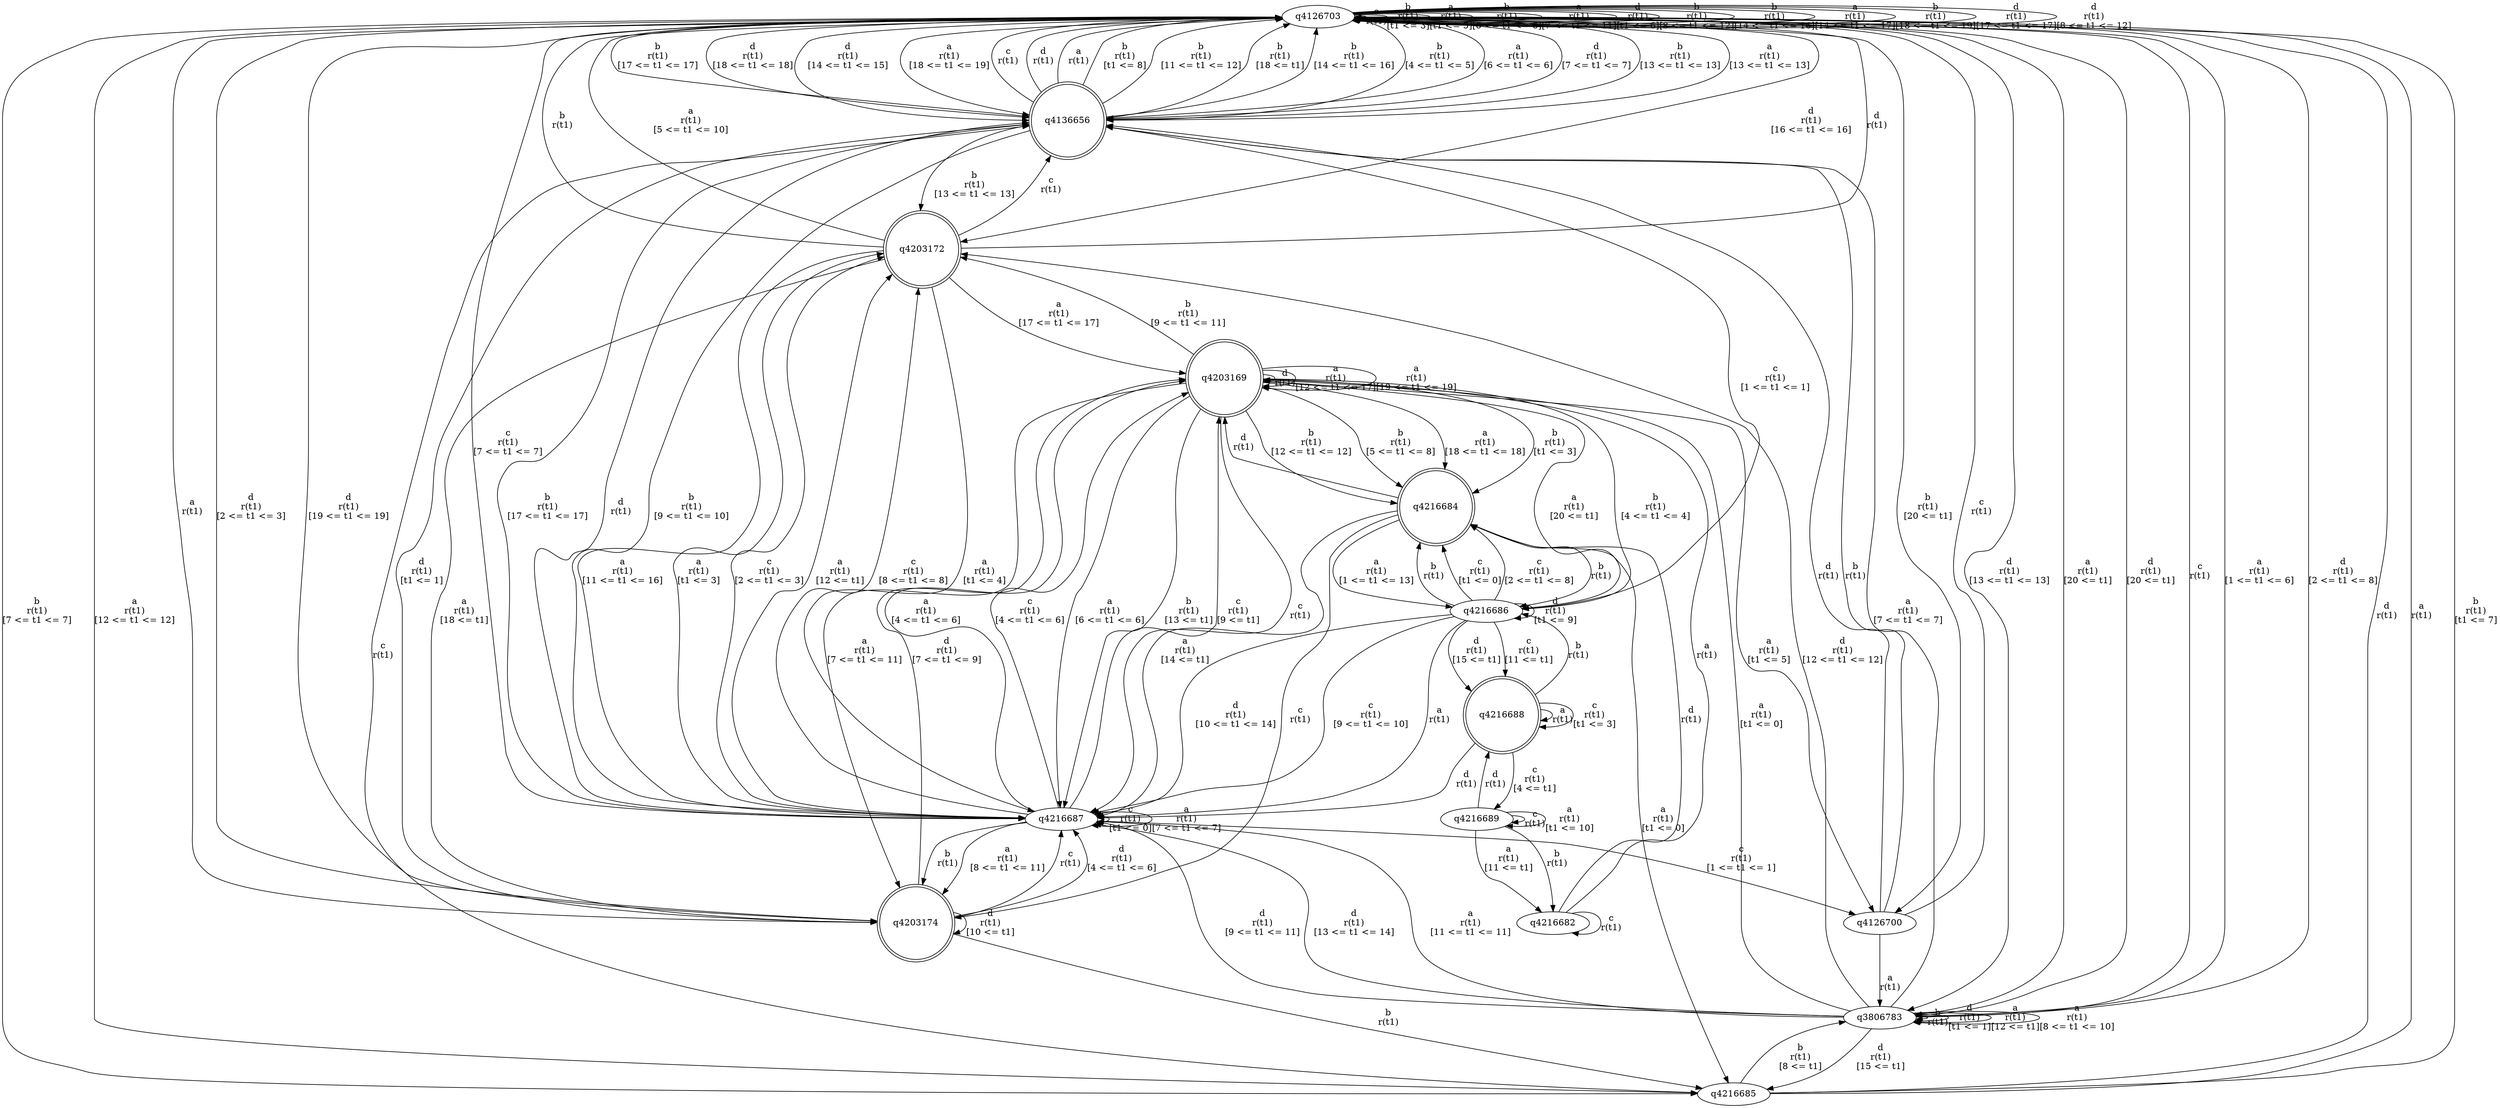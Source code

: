 digraph "tests_1/test106/solution101/solution_verwer" {
	q4126703[label=q4126703]
	q4136656[label=q4136656 shape=doublecircle]
	q4216687[label=q4216687]
	q4203174[label=q4203174 shape=doublecircle]
	q4216685[label=q4216685]
	q3806783[label=q3806783]
	q4203169[label=q4203169 shape=doublecircle]
	q4126700[label=q4126700]
	q4203172[label=q4203172 shape=doublecircle]
	q4216684[label=q4216684 shape=doublecircle]
	q4216686[label=q4216686]
	q4216688[label=q4216688 shape=doublecircle]
	q4216689[label=q4216689]
	q4216682[label=q4216682]
	q4126703 -> q4126703[label="c\nr(t1)\n"]
	q4126703 -> q4126703[label="b\nr(t1)\n[t1 <= 3]"]
	q4126703 -> q4136656[label="b\nr(t1)\n[4 <= t1 <= 5]"]
	q4136656 -> q4126703[label="c\nr(t1)\n"]
	q4136656 -> q4126703[label="d\nr(t1)\n"]
	q4136656 -> q4126703[label="a\nr(t1)\n"]
	q4136656 -> q4126703[label="b\nr(t1)\n[t1 <= 8]"]
	q4136656 -> q4216687[label="b\nr(t1)\n[9 <= t1 <= 10]"]
	q4216687 -> q4136656[label="d\nr(t1)\n"]
	q4216687 -> q4203174[label="b\nr(t1)\n"]
	q4203174 -> q4216685[label="b\nr(t1)\n"]
	q4216685 -> q4126703[label="d\nr(t1)\n"]
	q4216685 -> q4136656[label="c\nr(t1)\n"]
	q4216685 -> q4126703[label="a\nr(t1)\n"]
	q4216685 -> q3806783[label="b\nr(t1)\n[8 <= t1]"]
	q3806783 -> q4126703[label="c\nr(t1)\n"]
	q3806783 -> q3806783[label="b\nr(t1)\n"]
	q3806783 -> q3806783[label="d\nr(t1)\n[t1 <= 1]"]
	q3806783 -> q4203169[label="a\nr(t1)\n[t1 <= 0]"]
	q4203169 -> q4216687[label="c\nr(t1)\n"]
	q4203169 -> q4203169[label="d\nr(t1)\n"]
	q4203169 -> q4126700[label="a\nr(t1)\n[t1 <= 5]"]
	q4126700 -> q4126703[label="c\nr(t1)\n"]
	q4126700 -> q4136656[label="b\nr(t1)\n"]
	q4126700 -> q4136656[label="d\nr(t1)\n"]
	q4126700 -> q3806783[label="a\nr(t1)\n"]
	q4203169 -> q4216687[label="a\nr(t1)\n[6 <= t1 <= 6]"]
	q4203169 -> q4216687[label="b\nr(t1)\n[13 <= t1]"]
	q4203169 -> q4203174[label="a\nr(t1)\n[7 <= t1 <= 11]"]
	q4203169 -> q4203169[label="a\nr(t1)\n[12 <= t1 <= 17]"]
	q4203169 -> q4203172[label="b\nr(t1)\n[9 <= t1 <= 11]"]
	q4203172 -> q4126703[label="d\nr(t1)\n"]
	q4203172 -> q4126703[label="b\nr(t1)\n"]
	q4203172 -> q4136656[label="c\nr(t1)\n"]
	q4203172 -> q4216687[label="a\nr(t1)\n[t1 <= 4]"]
	q4203172 -> q4126703[label="a\nr(t1)\n[5 <= t1 <= 10]"]
	q4203172 -> q4203169[label="a\nr(t1)\n[17 <= t1 <= 17]"]
	q4203172 -> q4203174[label="a\nr(t1)\n[18 <= t1]"]
	q4203172 -> q4216687[label="a\nr(t1)\n[11 <= t1 <= 16]"]
	q4203169 -> q4216684[label="b\nr(t1)\n[12 <= t1 <= 12]"]
	q4216684 -> q4203174[label="c\nr(t1)\n"]
	q4216684 -> q4203169[label="d\nr(t1)\n"]
	q4216684 -> q4216686[label="b\nr(t1)\n"]
	q4216686 -> q4216684[label="b\nr(t1)\n"]
	q4216686 -> q4216687[label="a\nr(t1)\n"]
	q4216686 -> q4216684[label="c\nr(t1)\n[t1 <= 0]"]
	q4216686 -> q4216686[label="d\nr(t1)\n[t1 <= 9]"]
	q4216686 -> q4136656[label="c\nr(t1)\n[1 <= t1 <= 1]"]
	q4216686 -> q4216684[label="c\nr(t1)\n[2 <= t1 <= 8]"]
	q4216686 -> q4216687[label="d\nr(t1)\n[10 <= t1 <= 14]"]
	q4216686 -> q4216687[label="c\nr(t1)\n[9 <= t1 <= 10]"]
	q4216686 -> q4216688[label="d\nr(t1)\n[15 <= t1]"]
	q4216688 -> q4216688[label="a\nr(t1)\n"]
	q4216688 -> q4216686[label="b\nr(t1)\n"]
	q4216688 -> q4216687[label="d\nr(t1)\n"]
	q4216688 -> q4216688[label="c\nr(t1)\n[t1 <= 3]"]
	q4216688 -> q4216689[label="c\nr(t1)\n[4 <= t1]"]
	q4216689 -> q4216688[label="d\nr(t1)\n"]
	q4216689 -> q4216682[label="a\nr(t1)\n[11 <= t1]"]
	q4216682 -> q4203169[label="a\nr(t1)\n"]
	q4216682 -> q4216682[label="c\nr(t1)\n"]
	q4216682 -> q4216684[label="d\nr(t1)\n"]
	q4216689 -> q4216689[label="c\nr(t1)\n"]
	q4216689 -> q4216689[label="a\nr(t1)\n[t1 <= 10]"]
	q4216689 -> q4216682[label="b\nr(t1)\n"]
	q4216686 -> q4216688[label="c\nr(t1)\n[11 <= t1]"]
	q4216684 -> q4216685[label="a\nr(t1)\n[t1 <= 0]"]
	q4216684 -> q4216687[label="a\nr(t1)\n[14 <= t1]"]
	q4216684 -> q4216686[label="a\nr(t1)\n[1 <= t1 <= 13]"]
	q4203169 -> q4216684[label="b\nr(t1)\n[5 <= t1 <= 8]"]
	q4203169 -> q4216684[label="a\nr(t1)\n[18 <= t1 <= 18]"]
	q4203169 -> q4203169[label="a\nr(t1)\n[19 <= t1 <= 19]"]
	q4203169 -> q4216686[label="a\nr(t1)\n[20 <= t1]"]
	q4203169 -> q4216684[label="b\nr(t1)\n[t1 <= 3]"]
	q4203169 -> q4216686[label="b\nr(t1)\n[4 <= t1 <= 4]"]
	q3806783 -> q4126703[label="a\nr(t1)\n[1 <= t1 <= 6]"]
	q3806783 -> q4136656[label="a\nr(t1)\n[7 <= t1 <= 7]"]
	q3806783 -> q4126703[label="d\nr(t1)\n[2 <= t1 <= 8]"]
	q3806783 -> q3806783[label="a\nr(t1)\n[12 <= t1]"]
	q3806783 -> q3806783[label="a\nr(t1)\n[8 <= t1 <= 10]"]
	q3806783 -> q4216687[label="a\nr(t1)\n[11 <= t1 <= 11]"]
	q3806783 -> q4216687[label="d\nr(t1)\n[9 <= t1 <= 11]"]
	q3806783 -> q4203172[label="d\nr(t1)\n[12 <= t1 <= 12]"]
	q3806783 -> q4216687[label="d\nr(t1)\n[13 <= t1 <= 14]"]
	q3806783 -> q4216685[label="d\nr(t1)\n[15 <= t1]"]
	q4216685 -> q4126703[label="b\nr(t1)\n[t1 <= 7]"]
	q4203174 -> q4126703[label="a\nr(t1)\n"]
	q4203174 -> q4136656[label="d\nr(t1)\n[t1 <= 1]"]
	q4203174 -> q4126703[label="d\nr(t1)\n[2 <= t1 <= 3]"]
	q4203174 -> q4216687[label="c\nr(t1)\n"]
	q4203174 -> q4216687[label="d\nr(t1)\n[4 <= t1 <= 6]"]
	q4203174 -> q4203174[label="d\nr(t1)\n[10 <= t1]"]
	q4203174 -> q4203169[label="d\nr(t1)\n[7 <= t1 <= 9]"]
	q4216687 -> q4203172[label="a\nr(t1)\n[t1 <= 3]"]
	q4216687 -> q4216687[label="c\nr(t1)\n[t1 <= 0]"]
	q4216687 -> q4203169[label="a\nr(t1)\n[4 <= t1 <= 6]"]
	q4216687 -> q4126700[label="c\nr(t1)\n[1 <= t1 <= 1]"]
	q4216687 -> q4216687[label="a\nr(t1)\n[7 <= t1 <= 7]"]
	q4216687 -> q4203172[label="c\nr(t1)\n[2 <= t1 <= 3]"]
	q4216687 -> q4203169[label="c\nr(t1)\n[4 <= t1 <= 6]"]
	q4216687 -> q4203172[label="a\nr(t1)\n[12 <= t1]"]
	q4216687 -> q4203174[label="a\nr(t1)\n[8 <= t1 <= 11]"]
	q4216687 -> q4126703[label="c\nr(t1)\n[7 <= t1 <= 7]"]
	q4216687 -> q4203172[label="c\nr(t1)\n[8 <= t1 <= 8]"]
	q4216687 -> q4203169[label="c\nr(t1)\n[9 <= t1]"]
	q4136656 -> q4126703[label="b\nr(t1)\n[11 <= t1 <= 12]"]
	q4136656 -> q4203172[label="b\nr(t1)\n[13 <= t1 <= 13]"]
	q4136656 -> q4126703[label="b\nr(t1)\n[18 <= t1]"]
	q4136656 -> q4216687[label="b\nr(t1)\n[17 <= t1 <= 17]"]
	q4136656 -> q4126703[label="b\nr(t1)\n[14 <= t1 <= 16]"]
	q4126703 -> q4126703[label="a\nr(t1)\n[t1 <= 5]"]
	q4126703 -> q4126703[label="b\nr(t1)\n[6 <= t1 <= 6]"]
	q4126703 -> q4136656[label="a\nr(t1)\n[6 <= t1 <= 6]"]
	q4126703 -> q4216685[label="b\nr(t1)\n[7 <= t1 <= 7]"]
	q4126703 -> q4126703[label="a\nr(t1)\n[7 <= t1 <= 11]"]
	q4126703 -> q4136656[label="d\nr(t1)\n[7 <= t1 <= 7]"]
	q4126703 -> q4136656[label="b\nr(t1)\n[13 <= t1 <= 13]"]
	q4126703 -> q4216685[label="a\nr(t1)\n[12 <= t1 <= 12]"]
	q4126703 -> q4136656[label="a\nr(t1)\n[13 <= t1 <= 13]"]
	q4126703 -> q3806783[label="d\nr(t1)\n[13 <= t1 <= 13]"]
	q4126703 -> q4126703[label="d\nr(t1)\n[t1 <= 6]"]
	q4126703 -> q4126703[label="b\nr(t1)\n[8 <= t1 <= 12]"]
	q4126703 -> q4136656[label="b\nr(t1)\n[17 <= t1 <= 17]"]
	q4126703 -> q4126703[label="b\nr(t1)\n[14 <= t1 <= 16]"]
	q4126703 -> q4126703[label="a\nr(t1)\n[14 <= t1 <= 17]"]
	q4126703 -> q4126700[label="b\nr(t1)\n[20 <= t1]"]
	q4126703 -> q4126703[label="b\nr(t1)\n[18 <= t1 <= 19]"]
	q4126703 -> q4203172[label="d\nr(t1)\n[16 <= t1 <= 16]"]
	q4126703 -> q3806783[label="a\nr(t1)\n[20 <= t1]"]
	q4126703 -> q4126703[label="d\nr(t1)\n[17 <= t1 <= 17]"]
	q4126703 -> q4136656[label="d\nr(t1)\n[18 <= t1 <= 18]"]
	q4126703 -> q4203174[label="d\nr(t1)\n[19 <= t1 <= 19]"]
	q4126703 -> q3806783[label="d\nr(t1)\n[20 <= t1]"]
	q4126703 -> q4126703[label="d\nr(t1)\n[8 <= t1 <= 12]"]
	q4126703 -> q4136656[label="d\nr(t1)\n[14 <= t1 <= 15]"]
	q4126703 -> q4136656[label="a\nr(t1)\n[18 <= t1 <= 19]"]
}
